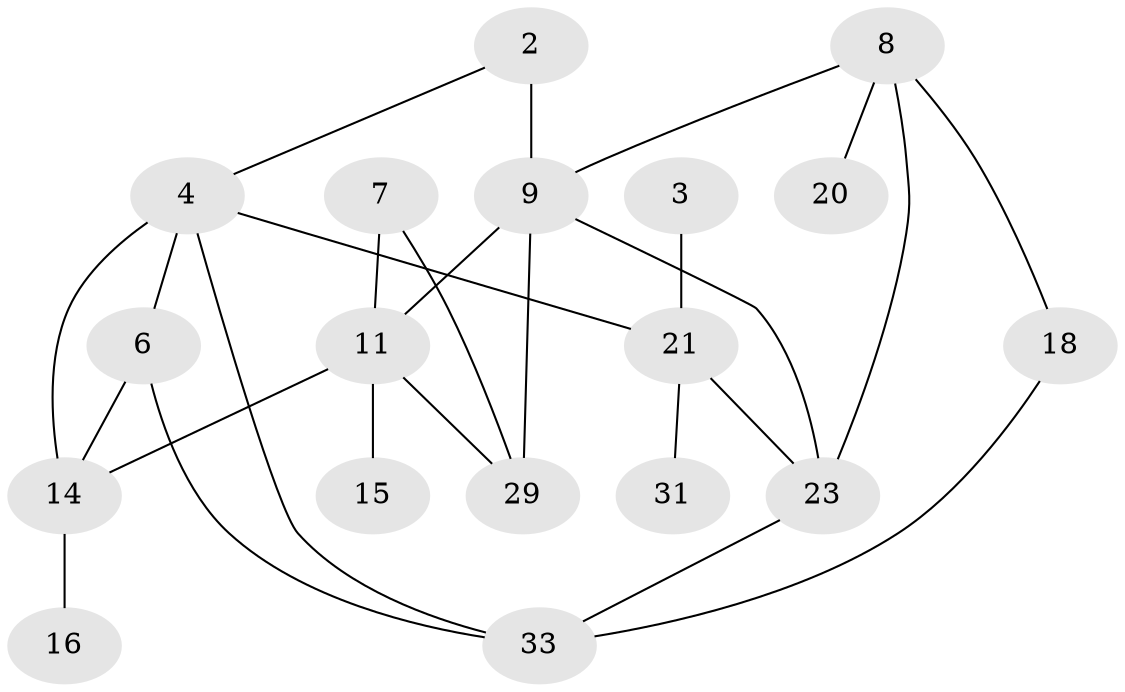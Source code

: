 // original degree distribution, {0: 0.12037037037037036, 2: 0.3055555555555556, 1: 0.24074074074074073, 3: 0.1574074074074074, 5: 0.046296296296296294, 4: 0.12037037037037036, 6: 0.009259259259259259}
// Generated by graph-tools (version 1.1) at 2025/48/03/04/25 22:48:05]
// undirected, 18 vertices, 26 edges
graph export_dot {
  node [color=gray90,style=filled];
  2;
  3;
  4;
  6;
  7;
  8;
  9;
  11;
  14;
  15;
  16;
  18;
  20;
  21;
  23;
  29;
  31;
  33;
  2 -- 4 [weight=1.0];
  2 -- 9 [weight=2.0];
  3 -- 21 [weight=3.0];
  4 -- 6 [weight=1.0];
  4 -- 14 [weight=3.0];
  4 -- 21 [weight=2.0];
  4 -- 33 [weight=1.0];
  6 -- 14 [weight=1.0];
  6 -- 33 [weight=1.0];
  7 -- 11 [weight=1.0];
  7 -- 29 [weight=2.0];
  8 -- 9 [weight=1.0];
  8 -- 18 [weight=1.0];
  8 -- 20 [weight=1.0];
  8 -- 23 [weight=1.0];
  9 -- 11 [weight=2.0];
  9 -- 23 [weight=1.0];
  9 -- 29 [weight=1.0];
  11 -- 14 [weight=4.0];
  11 -- 15 [weight=1.0];
  11 -- 29 [weight=1.0];
  14 -- 16 [weight=2.0];
  18 -- 33 [weight=1.0];
  21 -- 23 [weight=2.0];
  21 -- 31 [weight=1.0];
  23 -- 33 [weight=1.0];
}
